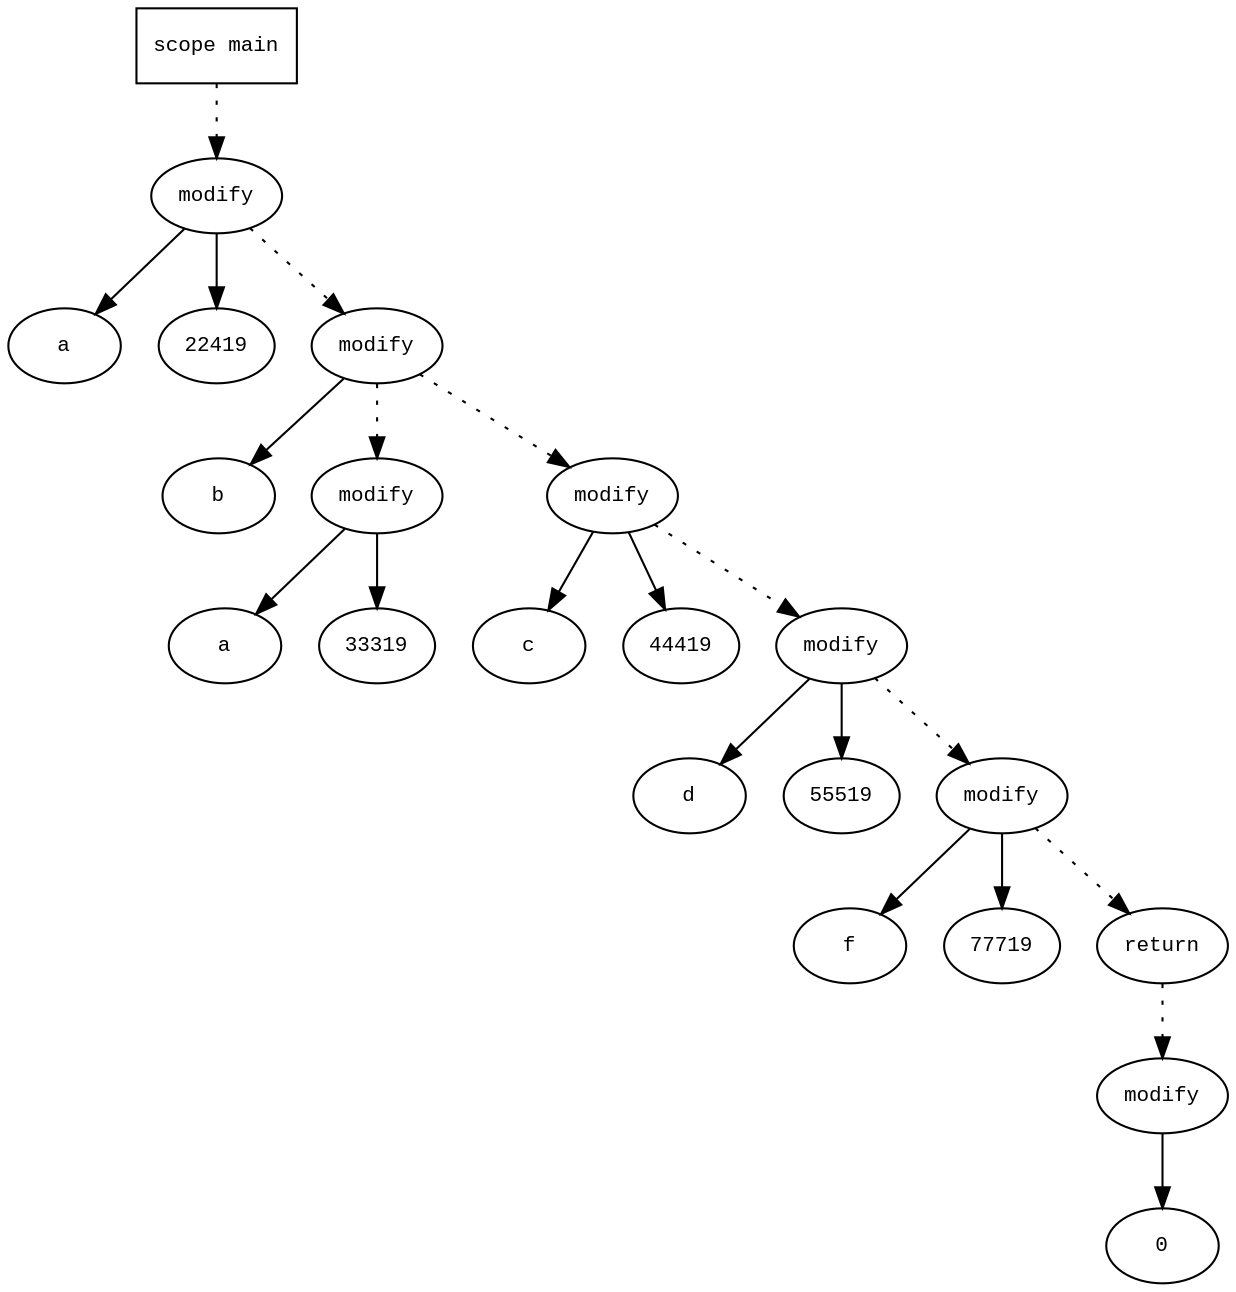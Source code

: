 digraph AST {
  graph [fontname="Times New Roman",fontsize=10];
  node  [fontname="Courier New",fontsize=10];
  edge  [fontname="Times New Roman",fontsize=10];

  node1 [label="scope main",shape=box];
  node2 [label="modify",shape=ellipse];
  node3 [label="a",shape=ellipse];
  node2->node3;
  node4 [label="22419",shape=ellipse];
  node2->node4;
  node1 -> node2 [style=dotted]
  node5 [label="modify",shape=ellipse];
  node6 [label="b",shape=ellipse];
  node5->node6;
  node7 [label="modify",shape=ellipse];
  node8 [label="a",shape=ellipse];
  node7->node8;
  node9 [label="33319",shape=ellipse];
  node7->node9;
  node5 -> node7 [style=dotted]
  node2 -> node5 [style=dotted]
  node10 [label="modify",shape=ellipse];
  node11 [label="c",shape=ellipse];
  node10->node11;
  node12 [label="44419",shape=ellipse];
  node10->node12;
  node5 -> node10 [style=dotted]
  node13 [label="modify",shape=ellipse];
  node14 [label="d",shape=ellipse];
  node13->node14;
  node15 [label="55519",shape=ellipse];
  node13->node15;
  node10 -> node13 [style=dotted]
  node16 [label="modify",shape=ellipse];
  node17 [label="f",shape=ellipse];
  node16->node17;
  node18 [label="77719",shape=ellipse];
  node16->node18;
  node13 -> node16 [style=dotted]
  node19 [label="return",shape=ellipse];
  node20 [label="modify",shape=ellipse];
  node21 [label="0",shape=ellipse];
  node20->node21;
  node19 -> node20 [style=dotted]
  node16 -> node19 [style=dotted]
} 